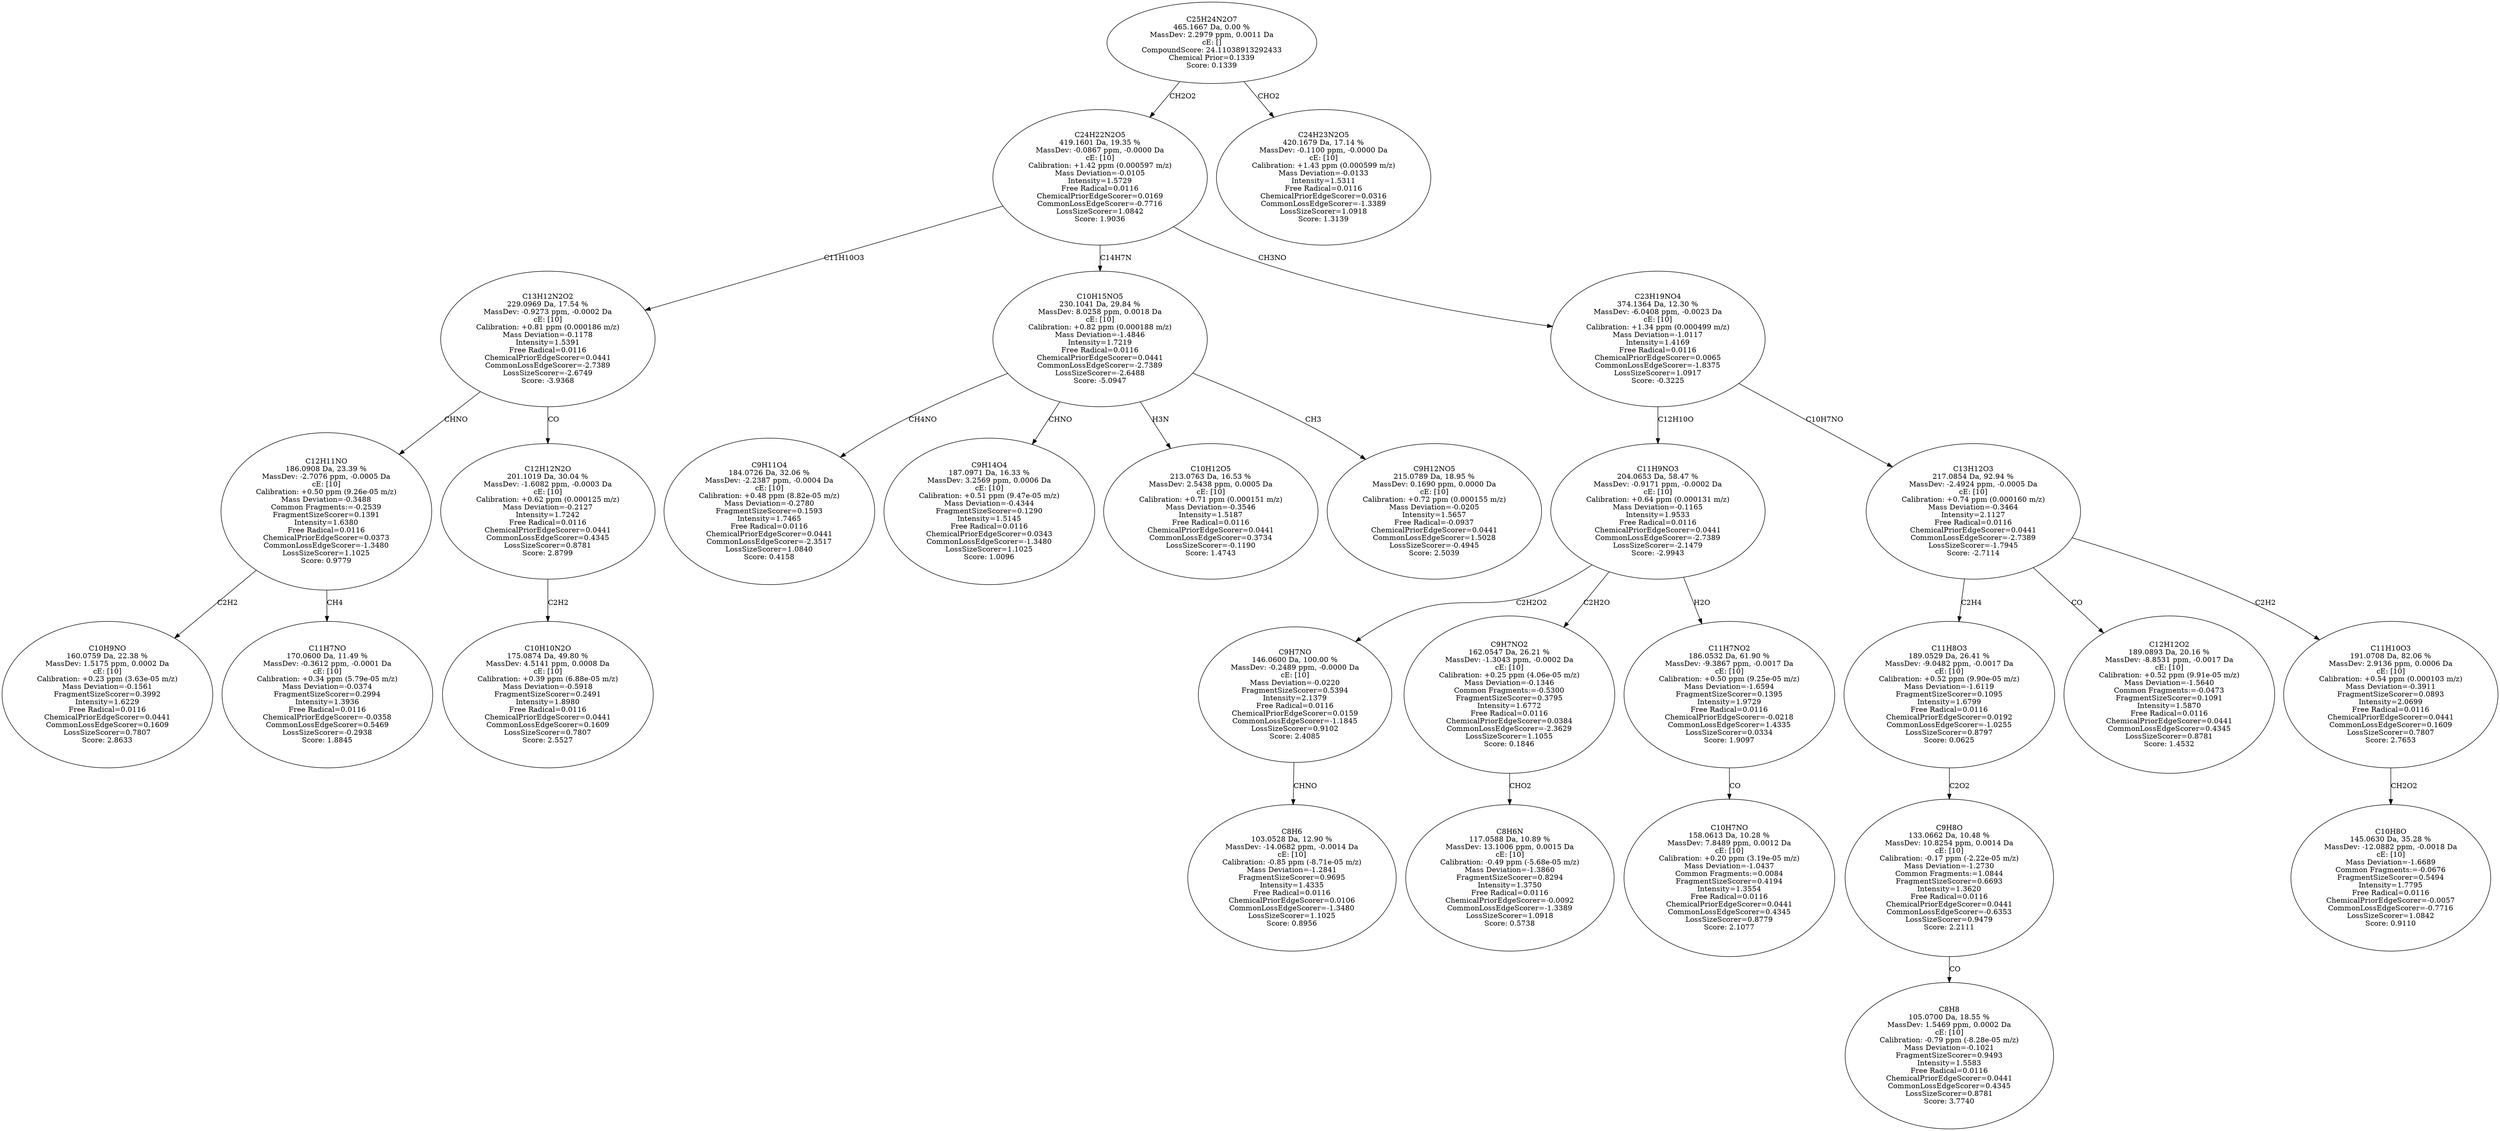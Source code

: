 strict digraph {
v1 [label="C10H9NO\n160.0759 Da, 22.38 %\nMassDev: 1.5175 ppm, 0.0002 Da\ncE: [10]\nCalibration: +0.23 ppm (3.63e-05 m/z)\nMass Deviation=-0.1561\nFragmentSizeScorer=0.3992\nIntensity=1.6229\nFree Radical=0.0116\nChemicalPriorEdgeScorer=0.0441\nCommonLossEdgeScorer=0.1609\nLossSizeScorer=0.7807\nScore: 2.8633"];
v2 [label="C11H7NO\n170.0600 Da, 11.49 %\nMassDev: -0.3612 ppm, -0.0001 Da\ncE: [10]\nCalibration: +0.34 ppm (5.79e-05 m/z)\nMass Deviation=-0.0374\nFragmentSizeScorer=0.2994\nIntensity=1.3936\nFree Radical=0.0116\nChemicalPriorEdgeScorer=-0.0358\nCommonLossEdgeScorer=0.5469\nLossSizeScorer=-0.2938\nScore: 1.8845"];
v3 [label="C12H11NO\n186.0908 Da, 23.39 %\nMassDev: -2.7076 ppm, -0.0005 Da\ncE: [10]\nCalibration: +0.50 ppm (9.26e-05 m/z)\nMass Deviation=-0.3488\nCommon Fragments:=-0.2539\nFragmentSizeScorer=0.1391\nIntensity=1.6380\nFree Radical=0.0116\nChemicalPriorEdgeScorer=0.0373\nCommonLossEdgeScorer=-1.3480\nLossSizeScorer=1.1025\nScore: 0.9779"];
v4 [label="C10H10N2O\n175.0874 Da, 49.80 %\nMassDev: 4.5141 ppm, 0.0008 Da\ncE: [10]\nCalibration: +0.39 ppm (6.88e-05 m/z)\nMass Deviation=-0.5918\nFragmentSizeScorer=0.2491\nIntensity=1.8980\nFree Radical=0.0116\nChemicalPriorEdgeScorer=0.0441\nCommonLossEdgeScorer=0.1609\nLossSizeScorer=0.7807\nScore: 2.5527"];
v5 [label="C12H12N2O\n201.1019 Da, 30.04 %\nMassDev: -1.6082 ppm, -0.0003 Da\ncE: [10]\nCalibration: +0.62 ppm (0.000125 m/z)\nMass Deviation=-0.2127\nIntensity=1.7242\nFree Radical=0.0116\nChemicalPriorEdgeScorer=0.0441\nCommonLossEdgeScorer=0.4345\nLossSizeScorer=0.8781\nScore: 2.8799"];
v6 [label="C13H12N2O2\n229.0969 Da, 17.54 %\nMassDev: -0.9273 ppm, -0.0002 Da\ncE: [10]\nCalibration: +0.81 ppm (0.000186 m/z)\nMass Deviation=-0.1178\nIntensity=1.5391\nFree Radical=0.0116\nChemicalPriorEdgeScorer=0.0441\nCommonLossEdgeScorer=-2.7389\nLossSizeScorer=-2.6749\nScore: -3.9368"];
v7 [label="C9H11O4\n184.0726 Da, 32.06 %\nMassDev: -2.2387 ppm, -0.0004 Da\ncE: [10]\nCalibration: +0.48 ppm (8.82e-05 m/z)\nMass Deviation=-0.2780\nFragmentSizeScorer=0.1593\nIntensity=1.7465\nFree Radical=0.0116\nChemicalPriorEdgeScorer=0.0441\nCommonLossEdgeScorer=-2.3517\nLossSizeScorer=1.0840\nScore: 0.4158"];
v8 [label="C9H14O4\n187.0971 Da, 16.33 %\nMassDev: 3.2569 ppm, 0.0006 Da\ncE: [10]\nCalibration: +0.51 ppm (9.47e-05 m/z)\nMass Deviation=-0.4344\nFragmentSizeScorer=0.1290\nIntensity=1.5145\nFree Radical=0.0116\nChemicalPriorEdgeScorer=0.0343\nCommonLossEdgeScorer=-1.3480\nLossSizeScorer=1.1025\nScore: 1.0096"];
v9 [label="C10H12O5\n213.0763 Da, 16.53 %\nMassDev: 2.5438 ppm, 0.0005 Da\ncE: [10]\nCalibration: +0.71 ppm (0.000151 m/z)\nMass Deviation=-0.3546\nIntensity=1.5187\nFree Radical=0.0116\nChemicalPriorEdgeScorer=0.0441\nCommonLossEdgeScorer=0.3734\nLossSizeScorer=-0.1190\nScore: 1.4743"];
v10 [label="C9H12NO5\n215.0789 Da, 18.95 %\nMassDev: 0.1690 ppm, 0.0000 Da\ncE: [10]\nCalibration: +0.72 ppm (0.000155 m/z)\nMass Deviation=-0.0205\nIntensity=1.5657\nFree Radical=-0.0937\nChemicalPriorEdgeScorer=0.0441\nCommonLossEdgeScorer=1.5028\nLossSizeScorer=-0.4945\nScore: 2.5039"];
v11 [label="C10H15NO5\n230.1041 Da, 29.84 %\nMassDev: 8.0258 ppm, 0.0018 Da\ncE: [10]\nCalibration: +0.82 ppm (0.000188 m/z)\nMass Deviation=-1.4846\nIntensity=1.7219\nFree Radical=0.0116\nChemicalPriorEdgeScorer=0.0441\nCommonLossEdgeScorer=-2.7389\nLossSizeScorer=-2.6488\nScore: -5.0947"];
v12 [label="C8H6\n103.0528 Da, 12.90 %\nMassDev: -14.0682 ppm, -0.0014 Da\ncE: [10]\nCalibration: -0.85 ppm (-8.71e-05 m/z)\nMass Deviation=-1.2841\nFragmentSizeScorer=0.9695\nIntensity=1.4335\nFree Radical=0.0116\nChemicalPriorEdgeScorer=0.0106\nCommonLossEdgeScorer=-1.3480\nLossSizeScorer=1.1025\nScore: 0.8956"];
v13 [label="C9H7NO\n146.0600 Da, 100.00 %\nMassDev: -0.2489 ppm, -0.0000 Da\ncE: [10]\nMass Deviation=-0.0220\nFragmentSizeScorer=0.5394\nIntensity=2.1379\nFree Radical=0.0116\nChemicalPriorEdgeScorer=0.0159\nCommonLossEdgeScorer=-1.1845\nLossSizeScorer=0.9102\nScore: 2.4085"];
v14 [label="C8H6N\n117.0588 Da, 10.89 %\nMassDev: 13.1006 ppm, 0.0015 Da\ncE: [10]\nCalibration: -0.49 ppm (-5.68e-05 m/z)\nMass Deviation=-1.3860\nFragmentSizeScorer=0.8294\nIntensity=1.3750\nFree Radical=0.0116\nChemicalPriorEdgeScorer=-0.0092\nCommonLossEdgeScorer=-1.3389\nLossSizeScorer=1.0918\nScore: 0.5738"];
v15 [label="C9H7NO2\n162.0547 Da, 26.21 %\nMassDev: -1.3043 ppm, -0.0002 Da\ncE: [10]\nCalibration: +0.25 ppm (4.06e-05 m/z)\nMass Deviation=-0.1346\nCommon Fragments:=-0.5300\nFragmentSizeScorer=0.3795\nIntensity=1.6772\nFree Radical=0.0116\nChemicalPriorEdgeScorer=0.0384\nCommonLossEdgeScorer=-2.3629\nLossSizeScorer=1.1055\nScore: 0.1846"];
v16 [label="C10H7NO\n158.0613 Da, 10.28 %\nMassDev: 7.8489 ppm, 0.0012 Da\ncE: [10]\nCalibration: +0.20 ppm (3.19e-05 m/z)\nMass Deviation=-1.0437\nCommon Fragments:=0.0084\nFragmentSizeScorer=0.4194\nIntensity=1.3554\nFree Radical=0.0116\nChemicalPriorEdgeScorer=0.0441\nCommonLossEdgeScorer=0.4345\nLossSizeScorer=0.8779\nScore: 2.1077"];
v17 [label="C11H7NO2\n186.0532 Da, 61.90 %\nMassDev: -9.3867 ppm, -0.0017 Da\ncE: [10]\nCalibration: +0.50 ppm (9.25e-05 m/z)\nMass Deviation=-1.6594\nFragmentSizeScorer=0.1395\nIntensity=1.9729\nFree Radical=0.0116\nChemicalPriorEdgeScorer=-0.0218\nCommonLossEdgeScorer=1.4335\nLossSizeScorer=0.0334\nScore: 1.9097"];
v18 [label="C11H9NO3\n204.0653 Da, 58.47 %\nMassDev: -0.9171 ppm, -0.0002 Da\ncE: [10]\nCalibration: +0.64 ppm (0.000131 m/z)\nMass Deviation=-0.1165\nIntensity=1.9533\nFree Radical=0.0116\nChemicalPriorEdgeScorer=0.0441\nCommonLossEdgeScorer=-2.7389\nLossSizeScorer=-2.1479\nScore: -2.9943"];
v19 [label="C8H8\n105.0700 Da, 18.55 %\nMassDev: 1.5469 ppm, 0.0002 Da\ncE: [10]\nCalibration: -0.79 ppm (-8.28e-05 m/z)\nMass Deviation=-0.1021\nFragmentSizeScorer=0.9493\nIntensity=1.5583\nFree Radical=0.0116\nChemicalPriorEdgeScorer=0.0441\nCommonLossEdgeScorer=0.4345\nLossSizeScorer=0.8781\nScore: 3.7740"];
v20 [label="C9H8O\n133.0662 Da, 10.48 %\nMassDev: 10.8254 ppm, 0.0014 Da\ncE: [10]\nCalibration: -0.17 ppm (-2.22e-05 m/z)\nMass Deviation=-1.2730\nCommon Fragments:=1.0844\nFragmentSizeScorer=0.6693\nIntensity=1.3620\nFree Radical=0.0116\nChemicalPriorEdgeScorer=0.0441\nCommonLossEdgeScorer=-0.6353\nLossSizeScorer=0.9479\nScore: 2.2111"];
v21 [label="C11H8O3\n189.0529 Da, 26.41 %\nMassDev: -9.0482 ppm, -0.0017 Da\ncE: [10]\nCalibration: +0.52 ppm (9.90e-05 m/z)\nMass Deviation=-1.6119\nFragmentSizeScorer=0.1095\nIntensity=1.6799\nFree Radical=0.0116\nChemicalPriorEdgeScorer=0.0192\nCommonLossEdgeScorer=-1.0255\nLossSizeScorer=0.8797\nScore: 0.0625"];
v22 [label="C12H12O2\n189.0893 Da, 20.16 %\nMassDev: -8.8531 ppm, -0.0017 Da\ncE: [10]\nCalibration: +0.52 ppm (9.91e-05 m/z)\nMass Deviation=-1.5640\nCommon Fragments:=-0.0473\nFragmentSizeScorer=0.1091\nIntensity=1.5870\nFree Radical=0.0116\nChemicalPriorEdgeScorer=0.0441\nCommonLossEdgeScorer=0.4345\nLossSizeScorer=0.8781\nScore: 1.4532"];
v23 [label="C10H8O\n145.0630 Da, 35.28 %\nMassDev: -12.0882 ppm, -0.0018 Da\ncE: [10]\nMass Deviation=-1.6689\nCommon Fragments:=-0.0676\nFragmentSizeScorer=0.5494\nIntensity=1.7795\nFree Radical=0.0116\nChemicalPriorEdgeScorer=-0.0057\nCommonLossEdgeScorer=-0.7716\nLossSizeScorer=1.0842\nScore: 0.9110"];
v24 [label="C11H10O3\n191.0708 Da, 82.06 %\nMassDev: 2.9136 ppm, 0.0006 Da\ncE: [10]\nCalibration: +0.54 ppm (0.000103 m/z)\nMass Deviation=-0.3911\nFragmentSizeScorer=0.0893\nIntensity=2.0699\nFree Radical=0.0116\nChemicalPriorEdgeScorer=0.0441\nCommonLossEdgeScorer=0.1609\nLossSizeScorer=0.7807\nScore: 2.7653"];
v25 [label="C13H12O3\n217.0854 Da, 92.94 %\nMassDev: -2.4924 ppm, -0.0005 Da\ncE: [10]\nCalibration: +0.74 ppm (0.000160 m/z)\nMass Deviation=-0.3464\nIntensity=2.1127\nFree Radical=0.0116\nChemicalPriorEdgeScorer=0.0441\nCommonLossEdgeScorer=-2.7389\nLossSizeScorer=-1.7945\nScore: -2.7114"];
v26 [label="C23H19NO4\n374.1364 Da, 12.30 %\nMassDev: -6.0408 ppm, -0.0023 Da\ncE: [10]\nCalibration: +1.34 ppm (0.000499 m/z)\nMass Deviation=-1.0117\nIntensity=1.4169\nFree Radical=0.0116\nChemicalPriorEdgeScorer=0.0065\nCommonLossEdgeScorer=-1.8375\nLossSizeScorer=1.0917\nScore: -0.3225"];
v27 [label="C24H22N2O5\n419.1601 Da, 19.35 %\nMassDev: -0.0867 ppm, -0.0000 Da\ncE: [10]\nCalibration: +1.42 ppm (0.000597 m/z)\nMass Deviation=-0.0105\nIntensity=1.5729\nFree Radical=0.0116\nChemicalPriorEdgeScorer=0.0169\nCommonLossEdgeScorer=-0.7716\nLossSizeScorer=1.0842\nScore: 1.9036"];
v28 [label="C24H23N2O5\n420.1679 Da, 17.14 %\nMassDev: -0.1100 ppm, -0.0000 Da\ncE: [10]\nCalibration: +1.43 ppm (0.000599 m/z)\nMass Deviation=-0.0133\nIntensity=1.5311\nFree Radical=0.0116\nChemicalPriorEdgeScorer=0.0316\nCommonLossEdgeScorer=-1.3389\nLossSizeScorer=1.0918\nScore: 1.3139"];
v29 [label="C25H24N2O7\n465.1667 Da, 0.00 %\nMassDev: 2.2979 ppm, 0.0011 Da\ncE: []\nCompoundScore: 24.11038913292433\nChemical Prior=0.1339\nScore: 0.1339"];
v3 -> v1 [label="C2H2"];
v3 -> v2 [label="CH4"];
v6 -> v3 [label="CHNO"];
v5 -> v4 [label="C2H2"];
v6 -> v5 [label="CO"];
v27 -> v6 [label="C11H10O3"];
v11 -> v7 [label="CH4NO"];
v11 -> v8 [label="CHNO"];
v11 -> v9 [label="H3N"];
v11 -> v10 [label="CH3"];
v27 -> v11 [label="C14H7N"];
v13 -> v12 [label="CHNO"];
v18 -> v13 [label="C2H2O2"];
v15 -> v14 [label="CHO2"];
v18 -> v15 [label="C2H2O"];
v17 -> v16 [label="CO"];
v18 -> v17 [label="H2O"];
v26 -> v18 [label="C12H10O"];
v20 -> v19 [label="CO"];
v21 -> v20 [label="C2O2"];
v25 -> v21 [label="C2H4"];
v25 -> v22 [label="CO"];
v24 -> v23 [label="CH2O2"];
v25 -> v24 [label="C2H2"];
v26 -> v25 [label="C10H7NO"];
v27 -> v26 [label="CH3NO"];
v29 -> v27 [label="CH2O2"];
v29 -> v28 [label="CHO2"];
}